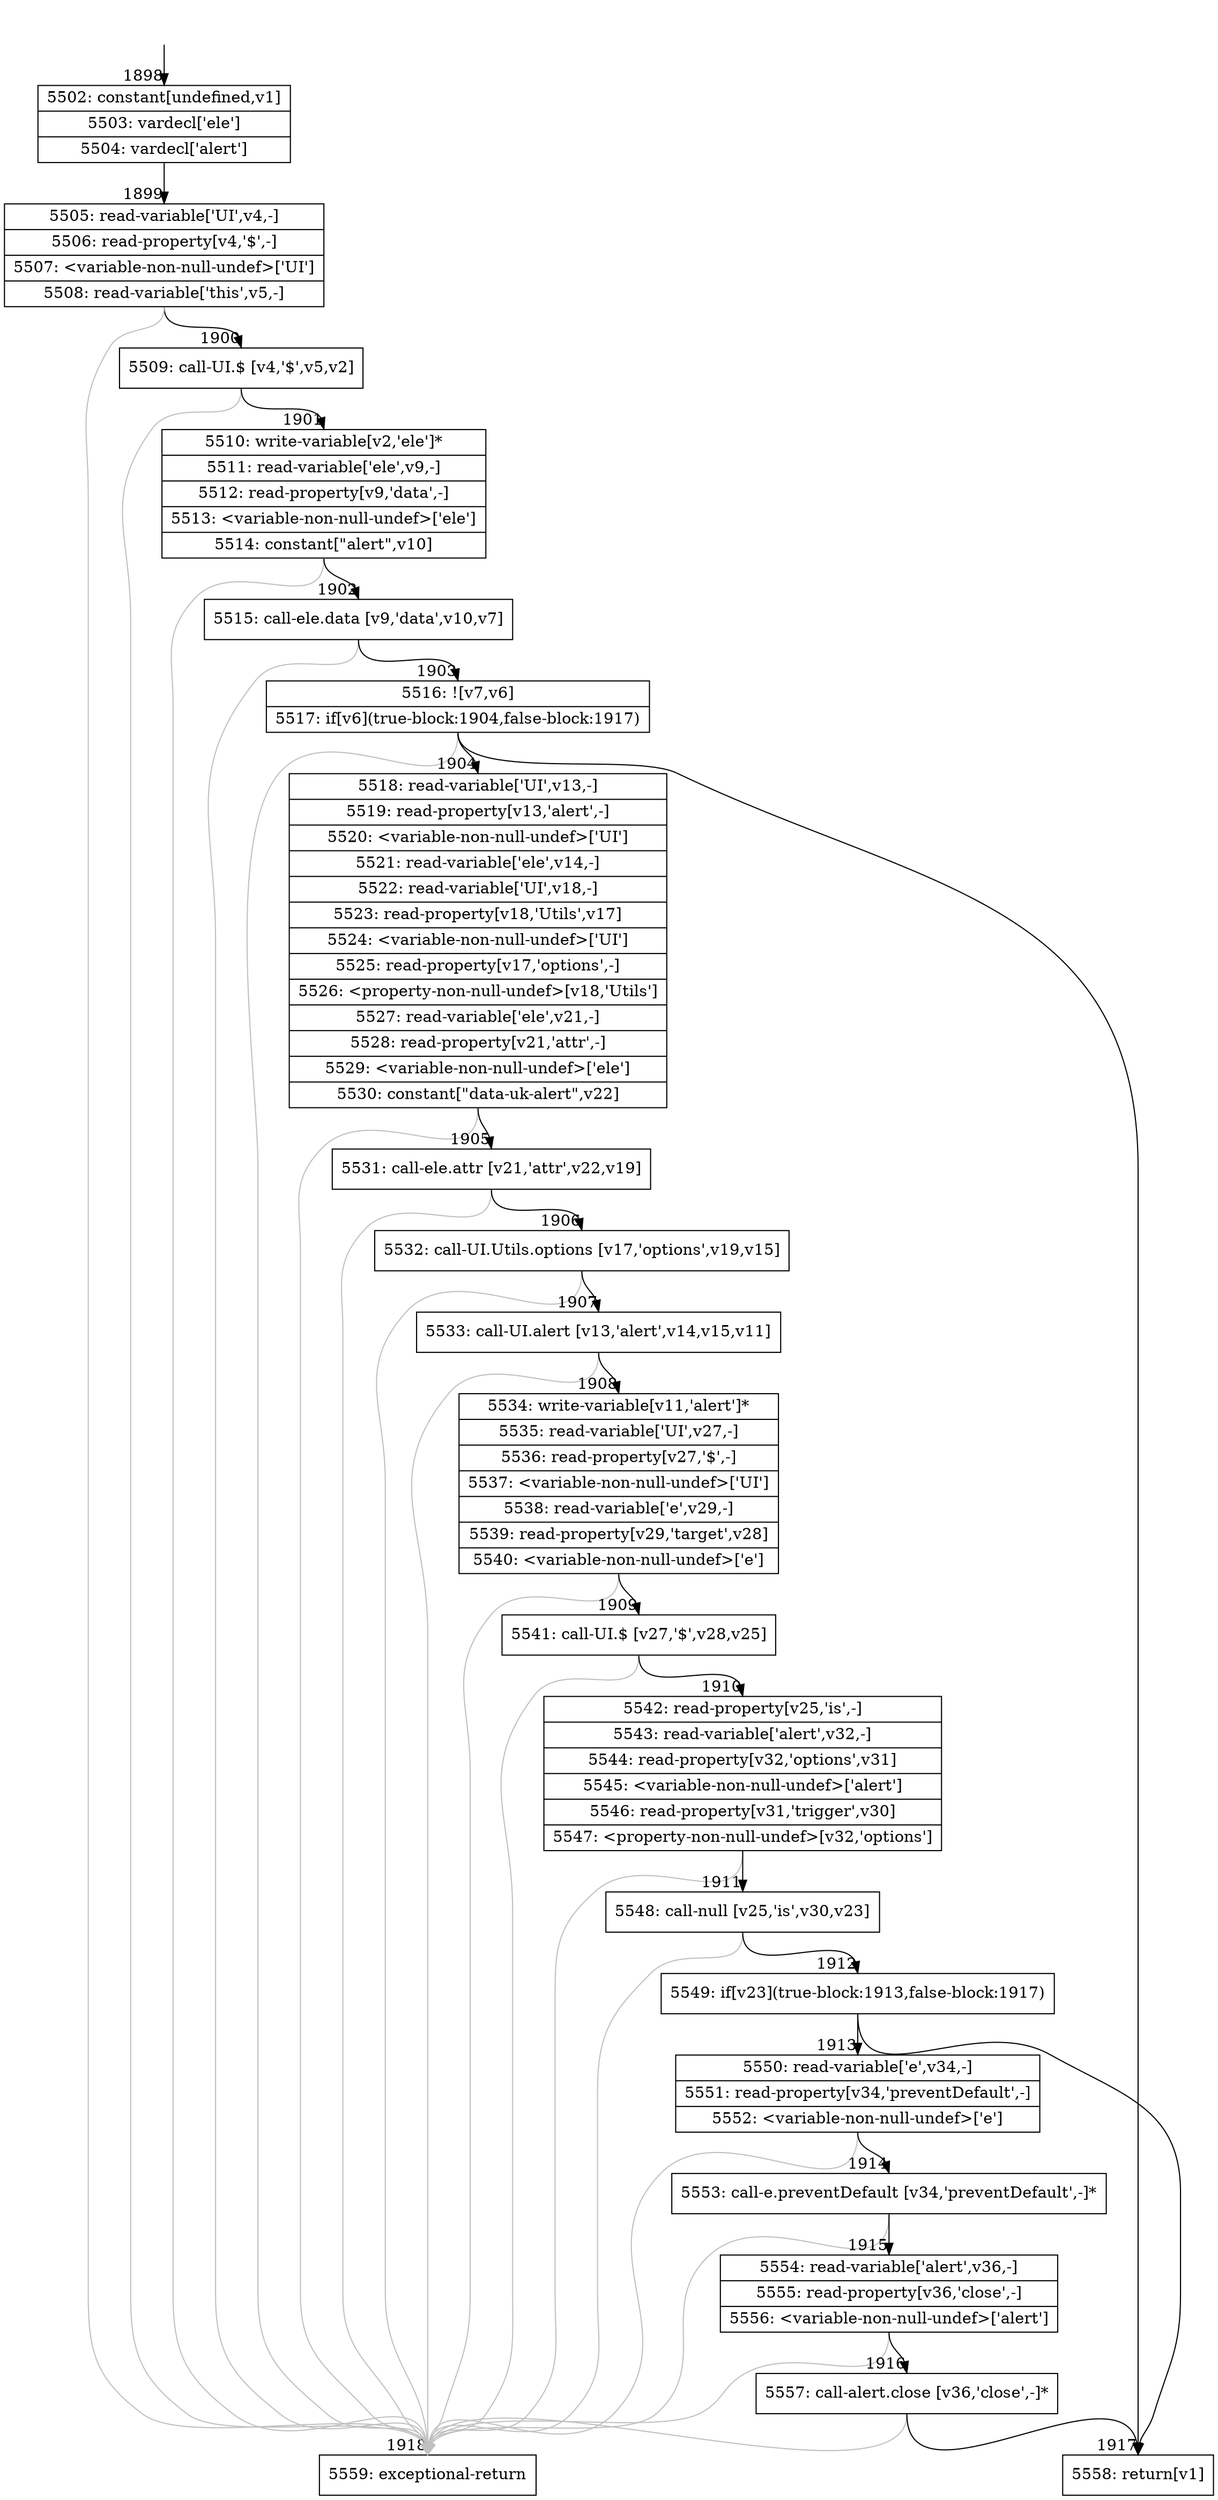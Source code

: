 digraph {
rankdir="TD"
BB_entry153[shape=none,label=""];
BB_entry153 -> BB1898 [tailport=s, headport=n, headlabel="    1898"]
BB1898 [shape=record label="{5502: constant[undefined,v1]|5503: vardecl['ele']|5504: vardecl['alert']}" ] 
BB1898 -> BB1899 [tailport=s, headport=n, headlabel="      1899"]
BB1899 [shape=record label="{5505: read-variable['UI',v4,-]|5506: read-property[v4,'$',-]|5507: \<variable-non-null-undef\>['UI']|5508: read-variable['this',v5,-]}" ] 
BB1899 -> BB1900 [tailport=s, headport=n, headlabel="      1900"]
BB1899 -> BB1918 [tailport=s, headport=n, color=gray, headlabel="      1918"]
BB1900 [shape=record label="{5509: call-UI.$ [v4,'$',v5,v2]}" ] 
BB1900 -> BB1901 [tailport=s, headport=n, headlabel="      1901"]
BB1900 -> BB1918 [tailport=s, headport=n, color=gray]
BB1901 [shape=record label="{5510: write-variable[v2,'ele']*|5511: read-variable['ele',v9,-]|5512: read-property[v9,'data',-]|5513: \<variable-non-null-undef\>['ele']|5514: constant[\"alert\",v10]}" ] 
BB1901 -> BB1902 [tailport=s, headport=n, headlabel="      1902"]
BB1901 -> BB1918 [tailport=s, headport=n, color=gray]
BB1902 [shape=record label="{5515: call-ele.data [v9,'data',v10,v7]}" ] 
BB1902 -> BB1903 [tailport=s, headport=n, headlabel="      1903"]
BB1902 -> BB1918 [tailport=s, headport=n, color=gray]
BB1903 [shape=record label="{5516: ![v7,v6]|5517: if[v6](true-block:1904,false-block:1917)}" ] 
BB1903 -> BB1904 [tailport=s, headport=n, headlabel="      1904"]
BB1903 -> BB1917 [tailport=s, headport=n, headlabel="      1917"]
BB1903 -> BB1918 [tailport=s, headport=n, color=gray]
BB1904 [shape=record label="{5518: read-variable['UI',v13,-]|5519: read-property[v13,'alert',-]|5520: \<variable-non-null-undef\>['UI']|5521: read-variable['ele',v14,-]|5522: read-variable['UI',v18,-]|5523: read-property[v18,'Utils',v17]|5524: \<variable-non-null-undef\>['UI']|5525: read-property[v17,'options',-]|5526: \<property-non-null-undef\>[v18,'Utils']|5527: read-variable['ele',v21,-]|5528: read-property[v21,'attr',-]|5529: \<variable-non-null-undef\>['ele']|5530: constant[\"data-uk-alert\",v22]}" ] 
BB1904 -> BB1905 [tailport=s, headport=n, headlabel="      1905"]
BB1904 -> BB1918 [tailport=s, headport=n, color=gray]
BB1905 [shape=record label="{5531: call-ele.attr [v21,'attr',v22,v19]}" ] 
BB1905 -> BB1906 [tailport=s, headport=n, headlabel="      1906"]
BB1905 -> BB1918 [tailport=s, headport=n, color=gray]
BB1906 [shape=record label="{5532: call-UI.Utils.options [v17,'options',v19,v15]}" ] 
BB1906 -> BB1907 [tailport=s, headport=n, headlabel="      1907"]
BB1906 -> BB1918 [tailport=s, headport=n, color=gray]
BB1907 [shape=record label="{5533: call-UI.alert [v13,'alert',v14,v15,v11]}" ] 
BB1907 -> BB1908 [tailport=s, headport=n, headlabel="      1908"]
BB1907 -> BB1918 [tailport=s, headport=n, color=gray]
BB1908 [shape=record label="{5534: write-variable[v11,'alert']*|5535: read-variable['UI',v27,-]|5536: read-property[v27,'$',-]|5537: \<variable-non-null-undef\>['UI']|5538: read-variable['e',v29,-]|5539: read-property[v29,'target',v28]|5540: \<variable-non-null-undef\>['e']}" ] 
BB1908 -> BB1909 [tailport=s, headport=n, headlabel="      1909"]
BB1908 -> BB1918 [tailport=s, headport=n, color=gray]
BB1909 [shape=record label="{5541: call-UI.$ [v27,'$',v28,v25]}" ] 
BB1909 -> BB1910 [tailport=s, headport=n, headlabel="      1910"]
BB1909 -> BB1918 [tailport=s, headport=n, color=gray]
BB1910 [shape=record label="{5542: read-property[v25,'is',-]|5543: read-variable['alert',v32,-]|5544: read-property[v32,'options',v31]|5545: \<variable-non-null-undef\>['alert']|5546: read-property[v31,'trigger',v30]|5547: \<property-non-null-undef\>[v32,'options']}" ] 
BB1910 -> BB1911 [tailport=s, headport=n, headlabel="      1911"]
BB1910 -> BB1918 [tailport=s, headport=n, color=gray]
BB1911 [shape=record label="{5548: call-null [v25,'is',v30,v23]}" ] 
BB1911 -> BB1912 [tailport=s, headport=n, headlabel="      1912"]
BB1911 -> BB1918 [tailport=s, headport=n, color=gray]
BB1912 [shape=record label="{5549: if[v23](true-block:1913,false-block:1917)}" ] 
BB1912 -> BB1913 [tailport=s, headport=n, headlabel="      1913"]
BB1912 -> BB1917 [tailport=s, headport=n]
BB1913 [shape=record label="{5550: read-variable['e',v34,-]|5551: read-property[v34,'preventDefault',-]|5552: \<variable-non-null-undef\>['e']}" ] 
BB1913 -> BB1914 [tailport=s, headport=n, headlabel="      1914"]
BB1913 -> BB1918 [tailport=s, headport=n, color=gray]
BB1914 [shape=record label="{5553: call-e.preventDefault [v34,'preventDefault',-]*}" ] 
BB1914 -> BB1915 [tailport=s, headport=n, headlabel="      1915"]
BB1914 -> BB1918 [tailport=s, headport=n, color=gray]
BB1915 [shape=record label="{5554: read-variable['alert',v36,-]|5555: read-property[v36,'close',-]|5556: \<variable-non-null-undef\>['alert']}" ] 
BB1915 -> BB1916 [tailport=s, headport=n, headlabel="      1916"]
BB1915 -> BB1918 [tailport=s, headport=n, color=gray]
BB1916 [shape=record label="{5557: call-alert.close [v36,'close',-]*}" ] 
BB1916 -> BB1917 [tailport=s, headport=n]
BB1916 -> BB1918 [tailport=s, headport=n, color=gray]
BB1917 [shape=record label="{5558: return[v1]}" ] 
BB1918 [shape=record label="{5559: exceptional-return}" ] 
//#$~ 1461
}
